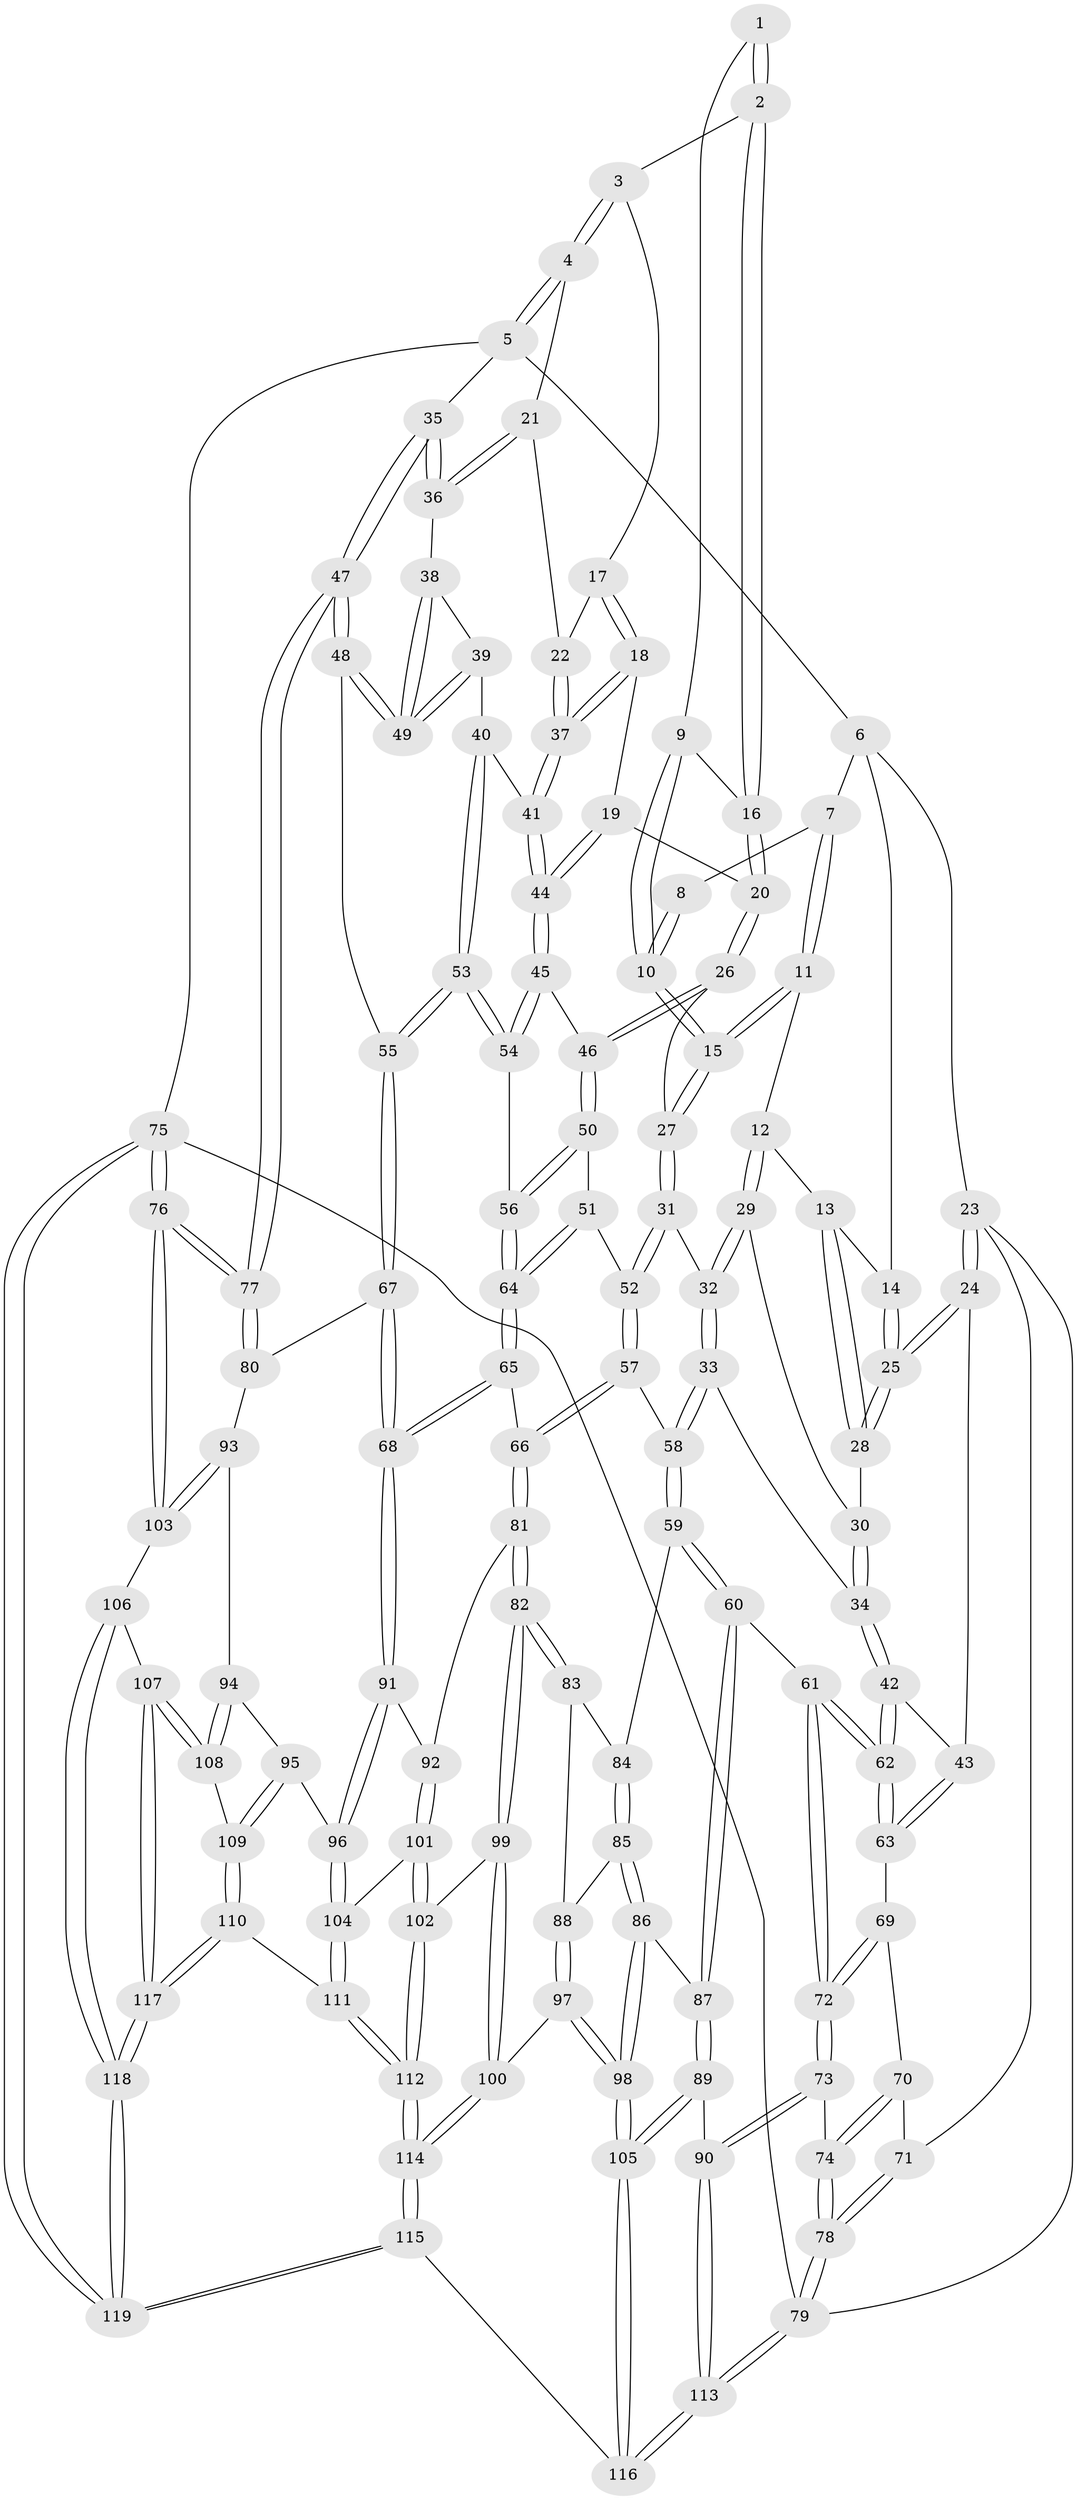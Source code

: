// coarse degree distribution, {6: 0.03333333333333333, 4: 0.55, 3: 0.38333333333333336, 2: 0.016666666666666666, 5: 0.016666666666666666}
// Generated by graph-tools (version 1.1) at 2025/38/03/04/25 23:38:31]
// undirected, 119 vertices, 294 edges
graph export_dot {
  node [color=gray90,style=filled];
  1 [pos="+0.5496739609159959+0"];
  2 [pos="+0.7454476275104447+0"];
  3 [pos="+0.7882650667985426+0"];
  4 [pos="+0.9177984626865389+0"];
  5 [pos="+1+0"];
  6 [pos="+0.1562165052976251+0"];
  7 [pos="+0.3545707037459848+0"];
  8 [pos="+0.5416532916718189+0"];
  9 [pos="+0.5376020830952991+0.06135801238819368"];
  10 [pos="+0.46588786395580656+0.11229566591365883"];
  11 [pos="+0.3414745983272087+0"];
  12 [pos="+0.24780753920225565+0.1040142856445692"];
  13 [pos="+0.24077406299605048+0.1019031824782988"];
  14 [pos="+0.13109742435933472+0.04125027705630479"];
  15 [pos="+0.44387606711451505+0.14743292957777177"];
  16 [pos="+0.6036655279191275+0.09582062865648588"];
  17 [pos="+0.7344072526345259+0.04683465419630692"];
  18 [pos="+0.6775698929236436+0.21295721332923823"];
  19 [pos="+0.6323727879243765+0.21389877106808258"];
  20 [pos="+0.5968585109771911+0.21057312548309268"];
  21 [pos="+0.8585488666953425+0.16974308414296113"];
  22 [pos="+0.8028797321924511+0.19726144109434549"];
  23 [pos="+0+0.2477074261066182"];
  24 [pos="+0+0.24850827553407398"];
  25 [pos="+0+0.20208357194830048"];
  26 [pos="+0.5593266928543916+0.22577631175913512"];
  27 [pos="+0.45236041204094635+0.2197598276729284"];
  28 [pos="+0.10245701894484614+0.1958144686316043"];
  29 [pos="+0.2563026532985672+0.13026535775881357"];
  30 [pos="+0.16324690000012707+0.20539001589689154"];
  31 [pos="+0.373452186716593+0.2816497307101969"];
  32 [pos="+0.35715180092759985+0.28454320085135987"];
  33 [pos="+0.34299024280036494+0.29468140595173803"];
  34 [pos="+0.3130664684336734+0.3106238201909214"];
  35 [pos="+1+0.26678036127450333"];
  36 [pos="+0.9513675059152353+0.24318667889818305"];
  37 [pos="+0.7397035845547815+0.2404094893394616"];
  38 [pos="+0.9134311705040478+0.2815007198721166"];
  39 [pos="+0.8358396485593482+0.3209675785449699"];
  40 [pos="+0.7747849537128518+0.3049636085975414"];
  41 [pos="+0.7516033542341201+0.27263118207141457"];
  42 [pos="+0.3058494054777201+0.31693749725415377"];
  43 [pos="+0.05221881608857934+0.34410958777964323"];
  44 [pos="+0.6651820693639093+0.37741863594010466"];
  45 [pos="+0.6622733037853523+0.38444179566377074"];
  46 [pos="+0.5824076486361164+0.33526272215788244"];
  47 [pos="+1+0.43781976767344594"];
  48 [pos="+0.9162629318583912+0.4874507268551422"];
  49 [pos="+0.9089840143022608+0.46430980055515303"];
  50 [pos="+0.5570058735467764+0.40731493937804447"];
  51 [pos="+0.5174284968391953+0.43391168466885816"];
  52 [pos="+0.47600166761010243+0.42788921369778227"];
  53 [pos="+0.7550638391400386+0.4497658679403383"];
  54 [pos="+0.6745104004742466+0.4337284416967637"];
  55 [pos="+0.8393127820812806+0.5379017253406585"];
  56 [pos="+0.662822143944979+0.4404961084489808"];
  57 [pos="+0.4005923179145845+0.5816309838355406"];
  58 [pos="+0.3960881061808947+0.5823080422973095"];
  59 [pos="+0.3800712680461409+0.5876056070786188"];
  60 [pos="+0.3162705646344873+0.5970097908664821"];
  61 [pos="+0.30054528749991166+0.5895659692743881"];
  62 [pos="+0.2541468269045491+0.48082540296716975"];
  63 [pos="+0.11981427818280027+0.46695488331036045"];
  64 [pos="+0.5926140616983958+0.5481509452500624"];
  65 [pos="+0.5922156232240563+0.5639083831804901"];
  66 [pos="+0.5153723489202288+0.6240779414396413"];
  67 [pos="+0.8232615897780142+0.5827541025508874"];
  68 [pos="+0.7628980581452063+0.6271392573170195"];
  69 [pos="+0.11584048350476095+0.47885912516445195"];
  70 [pos="+0.03988472769621151+0.5365869267512458"];
  71 [pos="+0+0.4181359105205108"];
  72 [pos="+0.1444244599898219+0.6444828411613809"];
  73 [pos="+0.06891782978366824+0.7170957245103077"];
  74 [pos="+0.058677424215666116+0.7155468371494438"];
  75 [pos="+1+1"];
  76 [pos="+1+0.879796516507973"];
  77 [pos="+1+0.6345723502577977"];
  78 [pos="+0+0.7461090539227136"];
  79 [pos="+0+1"];
  80 [pos="+0.8919576744691299+0.6563023848308521"];
  81 [pos="+0.5205550962928065+0.6462753367953479"];
  82 [pos="+0.5177481178383327+0.7195654608470049"];
  83 [pos="+0.4269053750665256+0.7201752529952098"];
  84 [pos="+0.39955120983435266+0.6660852686494406"];
  85 [pos="+0.4010998838838105+0.7304315283301263"];
  86 [pos="+0.35401041615131235+0.7535656635594274"];
  87 [pos="+0.31235402564363585+0.6887835431836431"];
  88 [pos="+0.41506664274557514+0.7339539086810428"];
  89 [pos="+0.2120023557056256+0.8105082304448278"];
  90 [pos="+0.08036460183729095+0.7308104102987225"];
  91 [pos="+0.7550434314563692+0.649434023469181"];
  92 [pos="+0.6475451127003599+0.701069599151259"];
  93 [pos="+0.9112412504539386+0.7026705648727721"];
  94 [pos="+0.8718983900633138+0.7704031663762194"];
  95 [pos="+0.7709255128293768+0.7655625062083522"];
  96 [pos="+0.7567586641401756+0.7404715858019375"];
  97 [pos="+0.45519010701082174+0.814829396049357"];
  98 [pos="+0.3776670924756018+0.8574861098631158"];
  99 [pos="+0.5250586899105121+0.7786391247238892"];
  100 [pos="+0.4941818538281455+0.8021927456236245"];
  101 [pos="+0.6015756778655162+0.7954068240236191"];
  102 [pos="+0.5858150940292376+0.8005123169051235"];
  103 [pos="+1+0.8404302601388931"];
  104 [pos="+0.6511390881622405+0.8010974730374024"];
  105 [pos="+0.3049035533911039+0.9628706786256588"];
  106 [pos="+0.9568515753851285+0.8617054856409191"];
  107 [pos="+0.922179625919213+0.8509060176034581"];
  108 [pos="+0.8942949053084084+0.8327031793488273"];
  109 [pos="+0.7810745757520867+0.8376878304744456"];
  110 [pos="+0.7666635167337377+0.8762465734656182"];
  111 [pos="+0.7153674141605438+0.8864516660717476"];
  112 [pos="+0.6160319790228482+0.9775664056744368"];
  113 [pos="+0.091417782477163+1"];
  114 [pos="+0.5664404782830901+1"];
  115 [pos="+0.5528039839310576+1"];
  116 [pos="+0.29364033961012076+1"];
  117 [pos="+0.8005430518355543+0.9233740709864502"];
  118 [pos="+0.8355091278715733+1"];
  119 [pos="+0.8280799744364227+1"];
  1 -- 2;
  1 -- 2;
  1 -- 9;
  2 -- 3;
  2 -- 16;
  2 -- 16;
  3 -- 4;
  3 -- 4;
  3 -- 17;
  4 -- 5;
  4 -- 5;
  4 -- 21;
  5 -- 6;
  5 -- 35;
  5 -- 75;
  6 -- 7;
  6 -- 14;
  6 -- 23;
  7 -- 8;
  7 -- 11;
  7 -- 11;
  8 -- 10;
  8 -- 10;
  9 -- 10;
  9 -- 10;
  9 -- 16;
  10 -- 15;
  10 -- 15;
  11 -- 12;
  11 -- 15;
  11 -- 15;
  12 -- 13;
  12 -- 29;
  12 -- 29;
  13 -- 14;
  13 -- 28;
  13 -- 28;
  14 -- 25;
  14 -- 25;
  15 -- 27;
  15 -- 27;
  16 -- 20;
  16 -- 20;
  17 -- 18;
  17 -- 18;
  17 -- 22;
  18 -- 19;
  18 -- 37;
  18 -- 37;
  19 -- 20;
  19 -- 44;
  19 -- 44;
  20 -- 26;
  20 -- 26;
  21 -- 22;
  21 -- 36;
  21 -- 36;
  22 -- 37;
  22 -- 37;
  23 -- 24;
  23 -- 24;
  23 -- 71;
  23 -- 79;
  24 -- 25;
  24 -- 25;
  24 -- 43;
  25 -- 28;
  25 -- 28;
  26 -- 27;
  26 -- 46;
  26 -- 46;
  27 -- 31;
  27 -- 31;
  28 -- 30;
  29 -- 30;
  29 -- 32;
  29 -- 32;
  30 -- 34;
  30 -- 34;
  31 -- 32;
  31 -- 52;
  31 -- 52;
  32 -- 33;
  32 -- 33;
  33 -- 34;
  33 -- 58;
  33 -- 58;
  34 -- 42;
  34 -- 42;
  35 -- 36;
  35 -- 36;
  35 -- 47;
  35 -- 47;
  36 -- 38;
  37 -- 41;
  37 -- 41;
  38 -- 39;
  38 -- 49;
  38 -- 49;
  39 -- 40;
  39 -- 49;
  39 -- 49;
  40 -- 41;
  40 -- 53;
  40 -- 53;
  41 -- 44;
  41 -- 44;
  42 -- 43;
  42 -- 62;
  42 -- 62;
  43 -- 63;
  43 -- 63;
  44 -- 45;
  44 -- 45;
  45 -- 46;
  45 -- 54;
  45 -- 54;
  46 -- 50;
  46 -- 50;
  47 -- 48;
  47 -- 48;
  47 -- 77;
  47 -- 77;
  48 -- 49;
  48 -- 49;
  48 -- 55;
  50 -- 51;
  50 -- 56;
  50 -- 56;
  51 -- 52;
  51 -- 64;
  51 -- 64;
  52 -- 57;
  52 -- 57;
  53 -- 54;
  53 -- 54;
  53 -- 55;
  53 -- 55;
  54 -- 56;
  55 -- 67;
  55 -- 67;
  56 -- 64;
  56 -- 64;
  57 -- 58;
  57 -- 66;
  57 -- 66;
  58 -- 59;
  58 -- 59;
  59 -- 60;
  59 -- 60;
  59 -- 84;
  60 -- 61;
  60 -- 87;
  60 -- 87;
  61 -- 62;
  61 -- 62;
  61 -- 72;
  61 -- 72;
  62 -- 63;
  62 -- 63;
  63 -- 69;
  64 -- 65;
  64 -- 65;
  65 -- 66;
  65 -- 68;
  65 -- 68;
  66 -- 81;
  66 -- 81;
  67 -- 68;
  67 -- 68;
  67 -- 80;
  68 -- 91;
  68 -- 91;
  69 -- 70;
  69 -- 72;
  69 -- 72;
  70 -- 71;
  70 -- 74;
  70 -- 74;
  71 -- 78;
  71 -- 78;
  72 -- 73;
  72 -- 73;
  73 -- 74;
  73 -- 90;
  73 -- 90;
  74 -- 78;
  74 -- 78;
  75 -- 76;
  75 -- 76;
  75 -- 119;
  75 -- 119;
  75 -- 79;
  76 -- 77;
  76 -- 77;
  76 -- 103;
  76 -- 103;
  77 -- 80;
  77 -- 80;
  78 -- 79;
  78 -- 79;
  79 -- 113;
  79 -- 113;
  80 -- 93;
  81 -- 82;
  81 -- 82;
  81 -- 92;
  82 -- 83;
  82 -- 83;
  82 -- 99;
  82 -- 99;
  83 -- 84;
  83 -- 88;
  84 -- 85;
  84 -- 85;
  85 -- 86;
  85 -- 86;
  85 -- 88;
  86 -- 87;
  86 -- 98;
  86 -- 98;
  87 -- 89;
  87 -- 89;
  88 -- 97;
  88 -- 97;
  89 -- 90;
  89 -- 105;
  89 -- 105;
  90 -- 113;
  90 -- 113;
  91 -- 92;
  91 -- 96;
  91 -- 96;
  92 -- 101;
  92 -- 101;
  93 -- 94;
  93 -- 103;
  93 -- 103;
  94 -- 95;
  94 -- 108;
  94 -- 108;
  95 -- 96;
  95 -- 109;
  95 -- 109;
  96 -- 104;
  96 -- 104;
  97 -- 98;
  97 -- 98;
  97 -- 100;
  98 -- 105;
  98 -- 105;
  99 -- 100;
  99 -- 100;
  99 -- 102;
  100 -- 114;
  100 -- 114;
  101 -- 102;
  101 -- 102;
  101 -- 104;
  102 -- 112;
  102 -- 112;
  103 -- 106;
  104 -- 111;
  104 -- 111;
  105 -- 116;
  105 -- 116;
  106 -- 107;
  106 -- 118;
  106 -- 118;
  107 -- 108;
  107 -- 108;
  107 -- 117;
  107 -- 117;
  108 -- 109;
  109 -- 110;
  109 -- 110;
  110 -- 111;
  110 -- 117;
  110 -- 117;
  111 -- 112;
  111 -- 112;
  112 -- 114;
  112 -- 114;
  113 -- 116;
  113 -- 116;
  114 -- 115;
  114 -- 115;
  115 -- 116;
  115 -- 119;
  115 -- 119;
  117 -- 118;
  117 -- 118;
  118 -- 119;
  118 -- 119;
}
